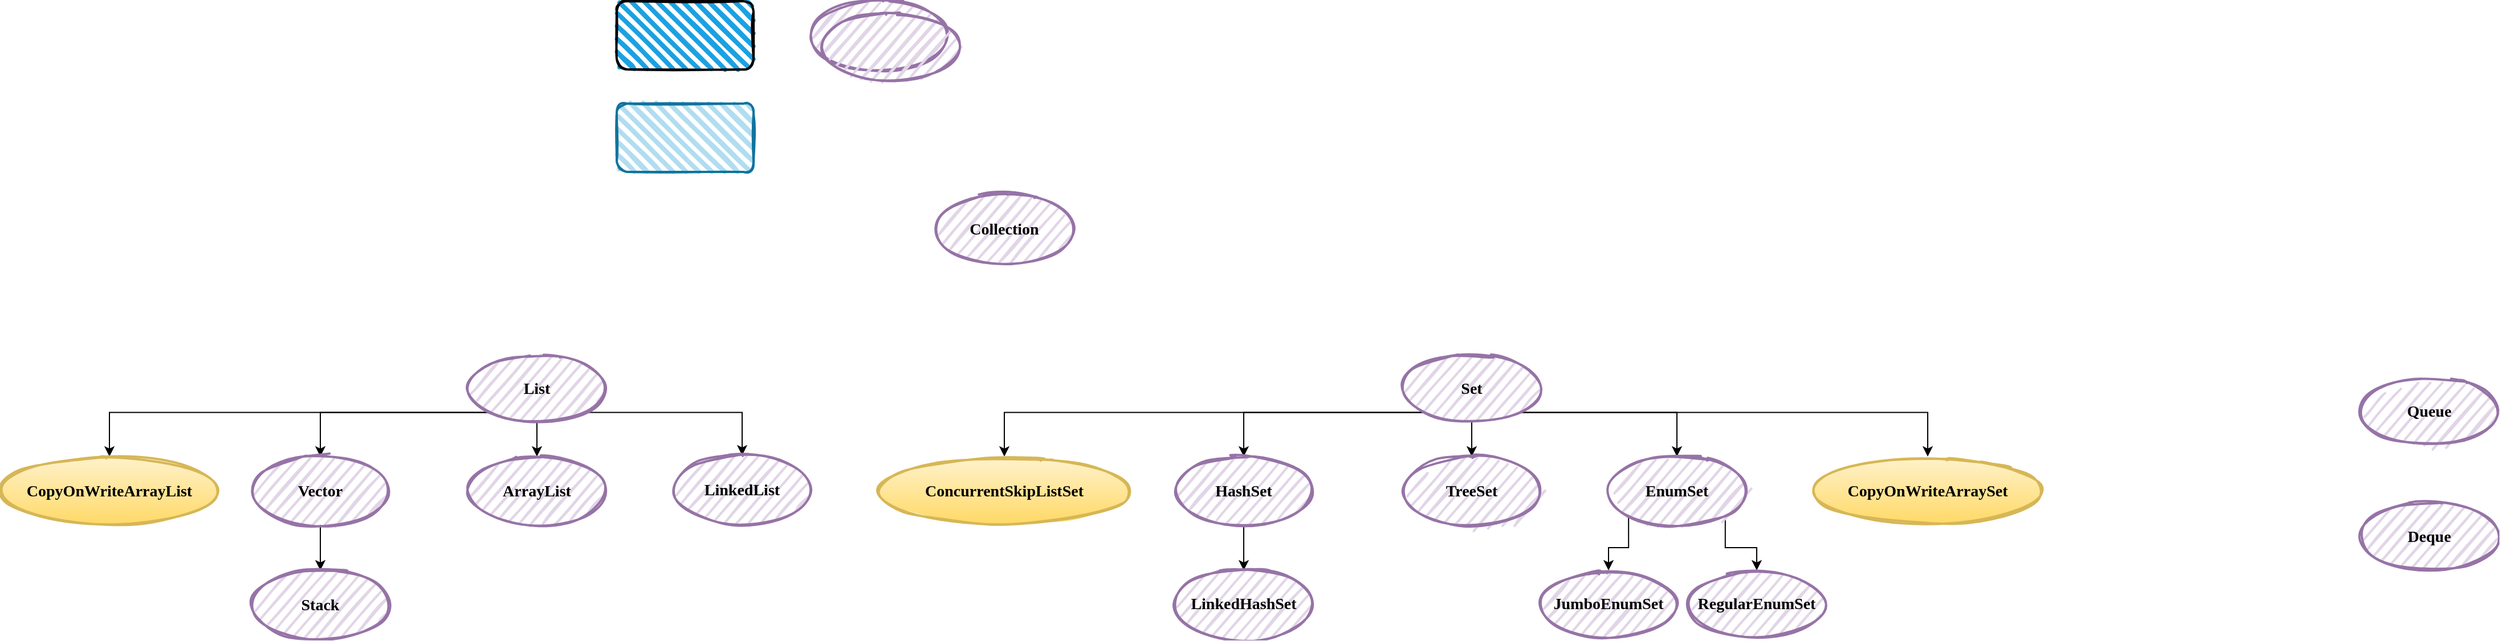 <mxfile version="20.3.7" type="github">
  <diagram id="IV6zwxyijD398F6HN0bB" name="第 1 页">
    <mxGraphModel dx="2391" dy="1012" grid="1" gridSize="10" guides="1" tooltips="1" connect="1" arrows="1" fold="1" page="1" pageScale="1" pageWidth="827" pageHeight="1169" math="0" shadow="0">
      <root>
        <mxCell id="0" />
        <mxCell id="1" parent="0" />
        <mxCell id="DSRnqOe3k9bgnWC6aP-b-1" value="" style="ellipse;whiteSpace=wrap;html=1;strokeWidth=2;fillWeight=2;hachureGap=8;fillColor=#e1d5e7;fillStyle=dots;sketch=1;strokeColor=#9673a6;" vertex="1" parent="1">
          <mxGeometry x="230" y="770" width="120" height="60" as="geometry" />
        </mxCell>
        <mxCell id="DSRnqOe3k9bgnWC6aP-b-2" value="" style="rounded=1;whiteSpace=wrap;html=1;strokeWidth=2;fillWeight=4;hachureGap=8;hachureAngle=45;fillColor=#1ba1e2;sketch=1;" vertex="1" parent="1">
          <mxGeometry x="60" y="770" width="120" height="60" as="geometry" />
        </mxCell>
        <mxCell id="DSRnqOe3k9bgnWC6aP-b-3" value="&lt;span style=&quot;font-size: 14px;&quot;&gt;&lt;b style=&quot;&quot;&gt;&lt;font face=&quot;Lucida Console&quot;&gt;Collection&lt;/font&gt;&lt;/b&gt;&lt;/span&gt;" style="ellipse;whiteSpace=wrap;html=1;strokeWidth=2;fillWeight=2;hachureGap=8;fillColor=#e1d5e7;fillStyle=dots;sketch=1;strokeColor=#9673a6;" vertex="1" parent="1">
          <mxGeometry x="340" y="940" width="120" height="60" as="geometry" />
        </mxCell>
        <mxCell id="DSRnqOe3k9bgnWC6aP-b-4" value="" style="rounded=1;whiteSpace=wrap;html=1;strokeWidth=2;fillWeight=4;hachureGap=8;hachureAngle=45;fillColor=#b1ddf0;sketch=1;strokeColor=#10739e;" vertex="1" parent="1">
          <mxGeometry x="60" y="860" width="120" height="60" as="geometry" />
        </mxCell>
        <mxCell id="DSRnqOe3k9bgnWC6aP-b-15" style="edgeStyle=orthogonalEdgeStyle;rounded=0;orthogonalLoop=1;jettySize=auto;html=1;exitX=0.5;exitY=1;exitDx=0;exitDy=0;entryX=0.5;entryY=0;entryDx=0;entryDy=0;fontFamily=Lucida Console;fontSize=14;" edge="1" parent="1" source="DSRnqOe3k9bgnWC6aP-b-5" target="DSRnqOe3k9bgnWC6aP-b-10">
          <mxGeometry relative="1" as="geometry" />
        </mxCell>
        <mxCell id="DSRnqOe3k9bgnWC6aP-b-16" style="edgeStyle=orthogonalEdgeStyle;rounded=0;orthogonalLoop=1;jettySize=auto;html=1;exitX=0;exitY=1;exitDx=0;exitDy=0;entryX=0.5;entryY=0;entryDx=0;entryDy=0;fontFamily=Lucida Console;fontSize=14;" edge="1" parent="1" source="DSRnqOe3k9bgnWC6aP-b-5" target="DSRnqOe3k9bgnWC6aP-b-12">
          <mxGeometry relative="1" as="geometry" />
        </mxCell>
        <mxCell id="DSRnqOe3k9bgnWC6aP-b-17" style="edgeStyle=orthogonalEdgeStyle;rounded=0;orthogonalLoop=1;jettySize=auto;html=1;exitX=1;exitY=1;exitDx=0;exitDy=0;entryX=0.5;entryY=0;entryDx=0;entryDy=0;fontFamily=Lucida Console;fontSize=14;" edge="1" parent="1" source="DSRnqOe3k9bgnWC6aP-b-5" target="DSRnqOe3k9bgnWC6aP-b-11">
          <mxGeometry relative="1" as="geometry" />
        </mxCell>
        <mxCell id="DSRnqOe3k9bgnWC6aP-b-23" style="edgeStyle=orthogonalEdgeStyle;rounded=0;orthogonalLoop=1;jettySize=auto;html=1;exitX=0;exitY=1;exitDx=0;exitDy=0;fontFamily=Lucida Console;fontSize=14;" edge="1" parent="1" source="DSRnqOe3k9bgnWC6aP-b-5" target="DSRnqOe3k9bgnWC6aP-b-19">
          <mxGeometry relative="1" as="geometry" />
        </mxCell>
        <mxCell id="DSRnqOe3k9bgnWC6aP-b-5" value="&lt;span style=&quot;font-size: 14px;&quot;&gt;&lt;b style=&quot;&quot;&gt;&lt;font face=&quot;Lucida Console&quot;&gt;List&lt;/font&gt;&lt;/b&gt;&lt;/span&gt;" style="ellipse;whiteSpace=wrap;html=1;strokeWidth=2;fillWeight=2;hachureGap=8;fillColor=#e1d5e7;fillStyle=dots;sketch=1;strokeColor=#9673a6;" vertex="1" parent="1">
          <mxGeometry x="-70" y="1080" width="120" height="60" as="geometry" />
        </mxCell>
        <mxCell id="DSRnqOe3k9bgnWC6aP-b-6" value="" style="ellipse;whiteSpace=wrap;html=1;strokeWidth=2;fillWeight=2;hachureGap=8;fillColor=#e1d5e7;fillStyle=dots;sketch=1;strokeColor=#9673a6;" vertex="1" parent="1">
          <mxGeometry x="240" y="780" width="120" height="60" as="geometry" />
        </mxCell>
        <mxCell id="DSRnqOe3k9bgnWC6aP-b-34" style="edgeStyle=orthogonalEdgeStyle;rounded=0;orthogonalLoop=1;jettySize=auto;html=1;exitX=0.5;exitY=1;exitDx=0;exitDy=0;entryX=0.5;entryY=0;entryDx=0;entryDy=0;fontFamily=Lucida Console;fontSize=14;" edge="1" parent="1" source="DSRnqOe3k9bgnWC6aP-b-7" target="DSRnqOe3k9bgnWC6aP-b-25">
          <mxGeometry relative="1" as="geometry" />
        </mxCell>
        <mxCell id="DSRnqOe3k9bgnWC6aP-b-35" style="edgeStyle=orthogonalEdgeStyle;rounded=0;orthogonalLoop=1;jettySize=auto;html=1;exitX=0;exitY=1;exitDx=0;exitDy=0;entryX=0.5;entryY=0;entryDx=0;entryDy=0;fontFamily=Lucida Console;fontSize=14;" edge="1" parent="1" source="DSRnqOe3k9bgnWC6aP-b-7" target="DSRnqOe3k9bgnWC6aP-b-24">
          <mxGeometry relative="1" as="geometry" />
        </mxCell>
        <mxCell id="DSRnqOe3k9bgnWC6aP-b-36" style="edgeStyle=orthogonalEdgeStyle;rounded=0;orthogonalLoop=1;jettySize=auto;html=1;exitX=0;exitY=1;exitDx=0;exitDy=0;entryX=0.5;entryY=0;entryDx=0;entryDy=0;fontFamily=Lucida Console;fontSize=14;" edge="1" parent="1" source="DSRnqOe3k9bgnWC6aP-b-7" target="DSRnqOe3k9bgnWC6aP-b-33">
          <mxGeometry relative="1" as="geometry" />
        </mxCell>
        <mxCell id="DSRnqOe3k9bgnWC6aP-b-38" style="edgeStyle=orthogonalEdgeStyle;rounded=0;orthogonalLoop=1;jettySize=auto;html=1;exitX=1;exitY=1;exitDx=0;exitDy=0;entryX=0.5;entryY=0;entryDx=0;entryDy=0;fontFamily=Lucida Console;fontSize=14;" edge="1" parent="1" source="DSRnqOe3k9bgnWC6aP-b-7" target="DSRnqOe3k9bgnWC6aP-b-27">
          <mxGeometry relative="1" as="geometry" />
        </mxCell>
        <mxCell id="DSRnqOe3k9bgnWC6aP-b-41" style="edgeStyle=orthogonalEdgeStyle;rounded=0;orthogonalLoop=1;jettySize=auto;html=1;exitX=1;exitY=1;exitDx=0;exitDy=0;entryX=0.5;entryY=0;entryDx=0;entryDy=0;fontFamily=Lucida Console;fontSize=14;" edge="1" parent="1" source="DSRnqOe3k9bgnWC6aP-b-7" target="DSRnqOe3k9bgnWC6aP-b-32">
          <mxGeometry relative="1" as="geometry" />
        </mxCell>
        <mxCell id="DSRnqOe3k9bgnWC6aP-b-7" value="&lt;span style=&quot;font-size: 14px;&quot;&gt;&lt;b style=&quot;&quot;&gt;&lt;font face=&quot;Lucida Console&quot;&gt;Set&lt;/font&gt;&lt;/b&gt;&lt;/span&gt;" style="ellipse;whiteSpace=wrap;html=1;strokeWidth=2;fillWeight=2;hachureGap=8;fillColor=#e1d5e7;fillStyle=dots;sketch=1;strokeColor=#9673a6;" vertex="1" parent="1">
          <mxGeometry x="750" y="1080" width="120" height="60" as="geometry" />
        </mxCell>
        <mxCell id="DSRnqOe3k9bgnWC6aP-b-8" value="&lt;span style=&quot;font-size: 14px;&quot;&gt;&lt;b style=&quot;&quot;&gt;&lt;font face=&quot;Lucida Console&quot;&gt;Queue&lt;/font&gt;&lt;/b&gt;&lt;/span&gt;" style="ellipse;whiteSpace=wrap;html=1;strokeWidth=2;fillWeight=2;hachureGap=8;fillColor=#e1d5e7;fillStyle=dots;sketch=1;strokeColor=#9673a6;" vertex="1" parent="1">
          <mxGeometry x="1590" y="1100" width="120" height="60" as="geometry" />
        </mxCell>
        <mxCell id="DSRnqOe3k9bgnWC6aP-b-9" value="&lt;span style=&quot;font-size: 14px;&quot;&gt;&lt;b style=&quot;&quot;&gt;&lt;font face=&quot;Lucida Console&quot;&gt;Deque&lt;/font&gt;&lt;/b&gt;&lt;/span&gt;" style="ellipse;whiteSpace=wrap;html=1;strokeWidth=2;fillWeight=2;hachureGap=8;fillColor=#e1d5e7;fillStyle=dots;sketch=1;strokeColor=#9673a6;" vertex="1" parent="1">
          <mxGeometry x="1590" y="1210" width="120" height="60" as="geometry" />
        </mxCell>
        <mxCell id="DSRnqOe3k9bgnWC6aP-b-10" value="&lt;span style=&quot;font-size: 14px;&quot;&gt;&lt;b style=&quot;&quot;&gt;&lt;font face=&quot;Lucida Console&quot;&gt;ArrayList&lt;/font&gt;&lt;/b&gt;&lt;/span&gt;" style="ellipse;whiteSpace=wrap;html=1;strokeWidth=2;fillWeight=2;hachureGap=8;fillColor=#e1d5e7;fillStyle=dots;sketch=1;strokeColor=#9673a6;" vertex="1" parent="1">
          <mxGeometry x="-70" y="1170" width="120" height="60" as="geometry" />
        </mxCell>
        <mxCell id="DSRnqOe3k9bgnWC6aP-b-11" value="&lt;span style=&quot;font-size: 14px;&quot;&gt;&lt;b style=&quot;&quot;&gt;&lt;font face=&quot;Lucida Console&quot;&gt;LinkedList&lt;/font&gt;&lt;/b&gt;&lt;/span&gt;" style="ellipse;whiteSpace=wrap;html=1;strokeWidth=2;fillWeight=2;hachureGap=8;fillColor=#e1d5e7;fillStyle=dots;sketch=1;strokeColor=#9673a6;" vertex="1" parent="1">
          <mxGeometry x="110" y="1169" width="120" height="60" as="geometry" />
        </mxCell>
        <mxCell id="DSRnqOe3k9bgnWC6aP-b-18" style="edgeStyle=orthogonalEdgeStyle;rounded=0;orthogonalLoop=1;jettySize=auto;html=1;exitX=0.5;exitY=1;exitDx=0;exitDy=0;fontFamily=Lucida Console;fontSize=14;" edge="1" parent="1" source="DSRnqOe3k9bgnWC6aP-b-12" target="DSRnqOe3k9bgnWC6aP-b-13">
          <mxGeometry relative="1" as="geometry" />
        </mxCell>
        <mxCell id="DSRnqOe3k9bgnWC6aP-b-12" value="&lt;span style=&quot;font-size: 14px;&quot;&gt;&lt;b style=&quot;&quot;&gt;&lt;font face=&quot;Lucida Console&quot;&gt;Vector&lt;/font&gt;&lt;/b&gt;&lt;/span&gt;" style="ellipse;whiteSpace=wrap;html=1;strokeWidth=2;fillWeight=2;hachureGap=8;fillColor=#e1d5e7;fillStyle=dots;sketch=1;strokeColor=#9673a6;" vertex="1" parent="1">
          <mxGeometry x="-260" y="1170" width="120" height="60" as="geometry" />
        </mxCell>
        <mxCell id="DSRnqOe3k9bgnWC6aP-b-13" value="&lt;span style=&quot;font-size: 14px;&quot;&gt;&lt;b style=&quot;&quot;&gt;&lt;font face=&quot;Lucida Console&quot;&gt;Stack&lt;/font&gt;&lt;/b&gt;&lt;/span&gt;" style="ellipse;whiteSpace=wrap;html=1;strokeWidth=2;fillWeight=2;hachureGap=8;fillColor=#e1d5e7;fillStyle=dots;sketch=1;strokeColor=#9673a6;" vertex="1" parent="1">
          <mxGeometry x="-260" y="1270" width="120" height="60" as="geometry" />
        </mxCell>
        <mxCell id="DSRnqOe3k9bgnWC6aP-b-19" value="&lt;span style=&quot;font-size: 14px;&quot;&gt;&lt;b style=&quot;&quot;&gt;&lt;font face=&quot;Lucida Console&quot;&gt;CopyOnWriteArrayList&lt;/font&gt;&lt;/b&gt;&lt;/span&gt;" style="ellipse;whiteSpace=wrap;html=1;strokeWidth=2;fillWeight=2;hachureGap=8;fillStyle=dots;sketch=1;fillColor=#fff2cc;strokeColor=#d6b656;gradientColor=#ffd966;" vertex="1" parent="1">
          <mxGeometry x="-480" y="1170" width="190" height="60" as="geometry" />
        </mxCell>
        <mxCell id="DSRnqOe3k9bgnWC6aP-b-37" style="edgeStyle=orthogonalEdgeStyle;rounded=0;orthogonalLoop=1;jettySize=auto;html=1;exitX=0.5;exitY=1;exitDx=0;exitDy=0;entryX=0.5;entryY=0;entryDx=0;entryDy=0;fontFamily=Lucida Console;fontSize=14;" edge="1" parent="1" source="DSRnqOe3k9bgnWC6aP-b-24" target="DSRnqOe3k9bgnWC6aP-b-28">
          <mxGeometry relative="1" as="geometry" />
        </mxCell>
        <mxCell id="DSRnqOe3k9bgnWC6aP-b-24" value="&lt;span style=&quot;font-size: 14px;&quot;&gt;&lt;b style=&quot;&quot;&gt;&lt;font face=&quot;Lucida Console&quot;&gt;HashSet&lt;/font&gt;&lt;/b&gt;&lt;/span&gt;" style="ellipse;whiteSpace=wrap;html=1;strokeWidth=2;fillWeight=2;hachureGap=8;fillColor=#e1d5e7;fillStyle=dots;sketch=1;strokeColor=#9673a6;" vertex="1" parent="1">
          <mxGeometry x="550" y="1170" width="120" height="60" as="geometry" />
        </mxCell>
        <mxCell id="DSRnqOe3k9bgnWC6aP-b-25" value="&lt;span style=&quot;font-size: 14px;&quot;&gt;&lt;b style=&quot;&quot;&gt;&lt;font face=&quot;Lucida Console&quot;&gt;TreeSet&lt;/font&gt;&lt;/b&gt;&lt;/span&gt;" style="ellipse;whiteSpace=wrap;html=1;strokeWidth=2;fillWeight=2;hachureGap=8;fillColor=#e1d5e7;fillStyle=dots;sketch=1;strokeColor=#9673a6;" vertex="1" parent="1">
          <mxGeometry x="750" y="1170" width="120" height="60" as="geometry" />
        </mxCell>
        <mxCell id="DSRnqOe3k9bgnWC6aP-b-39" style="edgeStyle=orthogonalEdgeStyle;rounded=0;orthogonalLoop=1;jettySize=auto;html=1;exitX=0;exitY=1;exitDx=0;exitDy=0;entryX=0.5;entryY=0;entryDx=0;entryDy=0;fontFamily=Lucida Console;fontSize=14;" edge="1" parent="1" source="DSRnqOe3k9bgnWC6aP-b-27" target="DSRnqOe3k9bgnWC6aP-b-29">
          <mxGeometry relative="1" as="geometry" />
        </mxCell>
        <mxCell id="DSRnqOe3k9bgnWC6aP-b-40" style="edgeStyle=orthogonalEdgeStyle;rounded=0;orthogonalLoop=1;jettySize=auto;html=1;exitX=1;exitY=1;exitDx=0;exitDy=0;fontFamily=Lucida Console;fontSize=14;" edge="1" parent="1" source="DSRnqOe3k9bgnWC6aP-b-27" target="DSRnqOe3k9bgnWC6aP-b-31">
          <mxGeometry relative="1" as="geometry" />
        </mxCell>
        <mxCell id="DSRnqOe3k9bgnWC6aP-b-27" value="&lt;span style=&quot;font-size: 14px;&quot;&gt;&lt;b style=&quot;&quot;&gt;&lt;font face=&quot;Lucida Console&quot;&gt;EnumSet&lt;/font&gt;&lt;/b&gt;&lt;/span&gt;" style="ellipse;whiteSpace=wrap;html=1;strokeWidth=2;fillWeight=2;hachureGap=8;fillColor=#e1d5e7;fillStyle=dots;sketch=1;strokeColor=#9673a6;" vertex="1" parent="1">
          <mxGeometry x="930" y="1170" width="120" height="60" as="geometry" />
        </mxCell>
        <mxCell id="DSRnqOe3k9bgnWC6aP-b-28" value="&lt;font face=&quot;Lucida Console&quot;&gt;&lt;span style=&quot;font-size: 14px;&quot;&gt;&lt;b&gt;LinkedHashSet&lt;/b&gt;&lt;/span&gt;&lt;/font&gt;" style="ellipse;whiteSpace=wrap;html=1;strokeWidth=2;fillWeight=2;hachureGap=8;fillColor=#e1d5e7;fillStyle=dots;sketch=1;strokeColor=#9673a6;" vertex="1" parent="1">
          <mxGeometry x="550" y="1270" width="120" height="60" as="geometry" />
        </mxCell>
        <mxCell id="DSRnqOe3k9bgnWC6aP-b-29" value="&lt;font face=&quot;Lucida Console&quot;&gt;&lt;span style=&quot;font-size: 14px;&quot;&gt;&lt;b&gt;JumboEnumSet&lt;/b&gt;&lt;/span&gt;&lt;/font&gt;" style="ellipse;whiteSpace=wrap;html=1;strokeWidth=2;fillWeight=2;hachureGap=8;fillColor=#e1d5e7;fillStyle=dots;sketch=1;strokeColor=#9673a6;" vertex="1" parent="1">
          <mxGeometry x="870" y="1270" width="120" height="60" as="geometry" />
        </mxCell>
        <mxCell id="DSRnqOe3k9bgnWC6aP-b-31" value="&lt;font face=&quot;Lucida Console&quot;&gt;&lt;span style=&quot;font-size: 14px;&quot;&gt;&lt;b&gt;RegularEnumSet&lt;/b&gt;&lt;/span&gt;&lt;/font&gt;" style="ellipse;whiteSpace=wrap;html=1;strokeWidth=2;fillWeight=2;hachureGap=8;fillColor=#e1d5e7;fillStyle=dots;sketch=1;strokeColor=#9673a6;" vertex="1" parent="1">
          <mxGeometry x="1000" y="1270" width="120" height="60" as="geometry" />
        </mxCell>
        <mxCell id="DSRnqOe3k9bgnWC6aP-b-32" value="&lt;span style=&quot;font-size: 14px;&quot;&gt;&lt;b style=&quot;&quot;&gt;&lt;font face=&quot;Lucida Console&quot;&gt;CopyOnWriteArraySet&lt;/font&gt;&lt;/b&gt;&lt;/span&gt;" style="ellipse;whiteSpace=wrap;html=1;strokeWidth=2;fillWeight=2;hachureGap=8;fillColor=#fff2cc;fillStyle=dots;sketch=1;strokeColor=#d6b656;gradientColor=#ffd966;" vertex="1" parent="1">
          <mxGeometry x="1110" y="1170" width="200" height="60" as="geometry" />
        </mxCell>
        <mxCell id="DSRnqOe3k9bgnWC6aP-b-33" value="&lt;span style=&quot;font-size: 14px;&quot;&gt;&lt;b style=&quot;&quot;&gt;&lt;font face=&quot;Lucida Console&quot;&gt;ConcurrentSkipListSet&lt;/font&gt;&lt;/b&gt;&lt;/span&gt;" style="ellipse;whiteSpace=wrap;html=1;strokeWidth=2;fillWeight=2;hachureGap=8;fillColor=#fff2cc;fillStyle=dots;sketch=1;strokeColor=#d6b656;gradientColor=#ffd966;" vertex="1" parent="1">
          <mxGeometry x="290" y="1170" width="220" height="60" as="geometry" />
        </mxCell>
      </root>
    </mxGraphModel>
  </diagram>
</mxfile>
